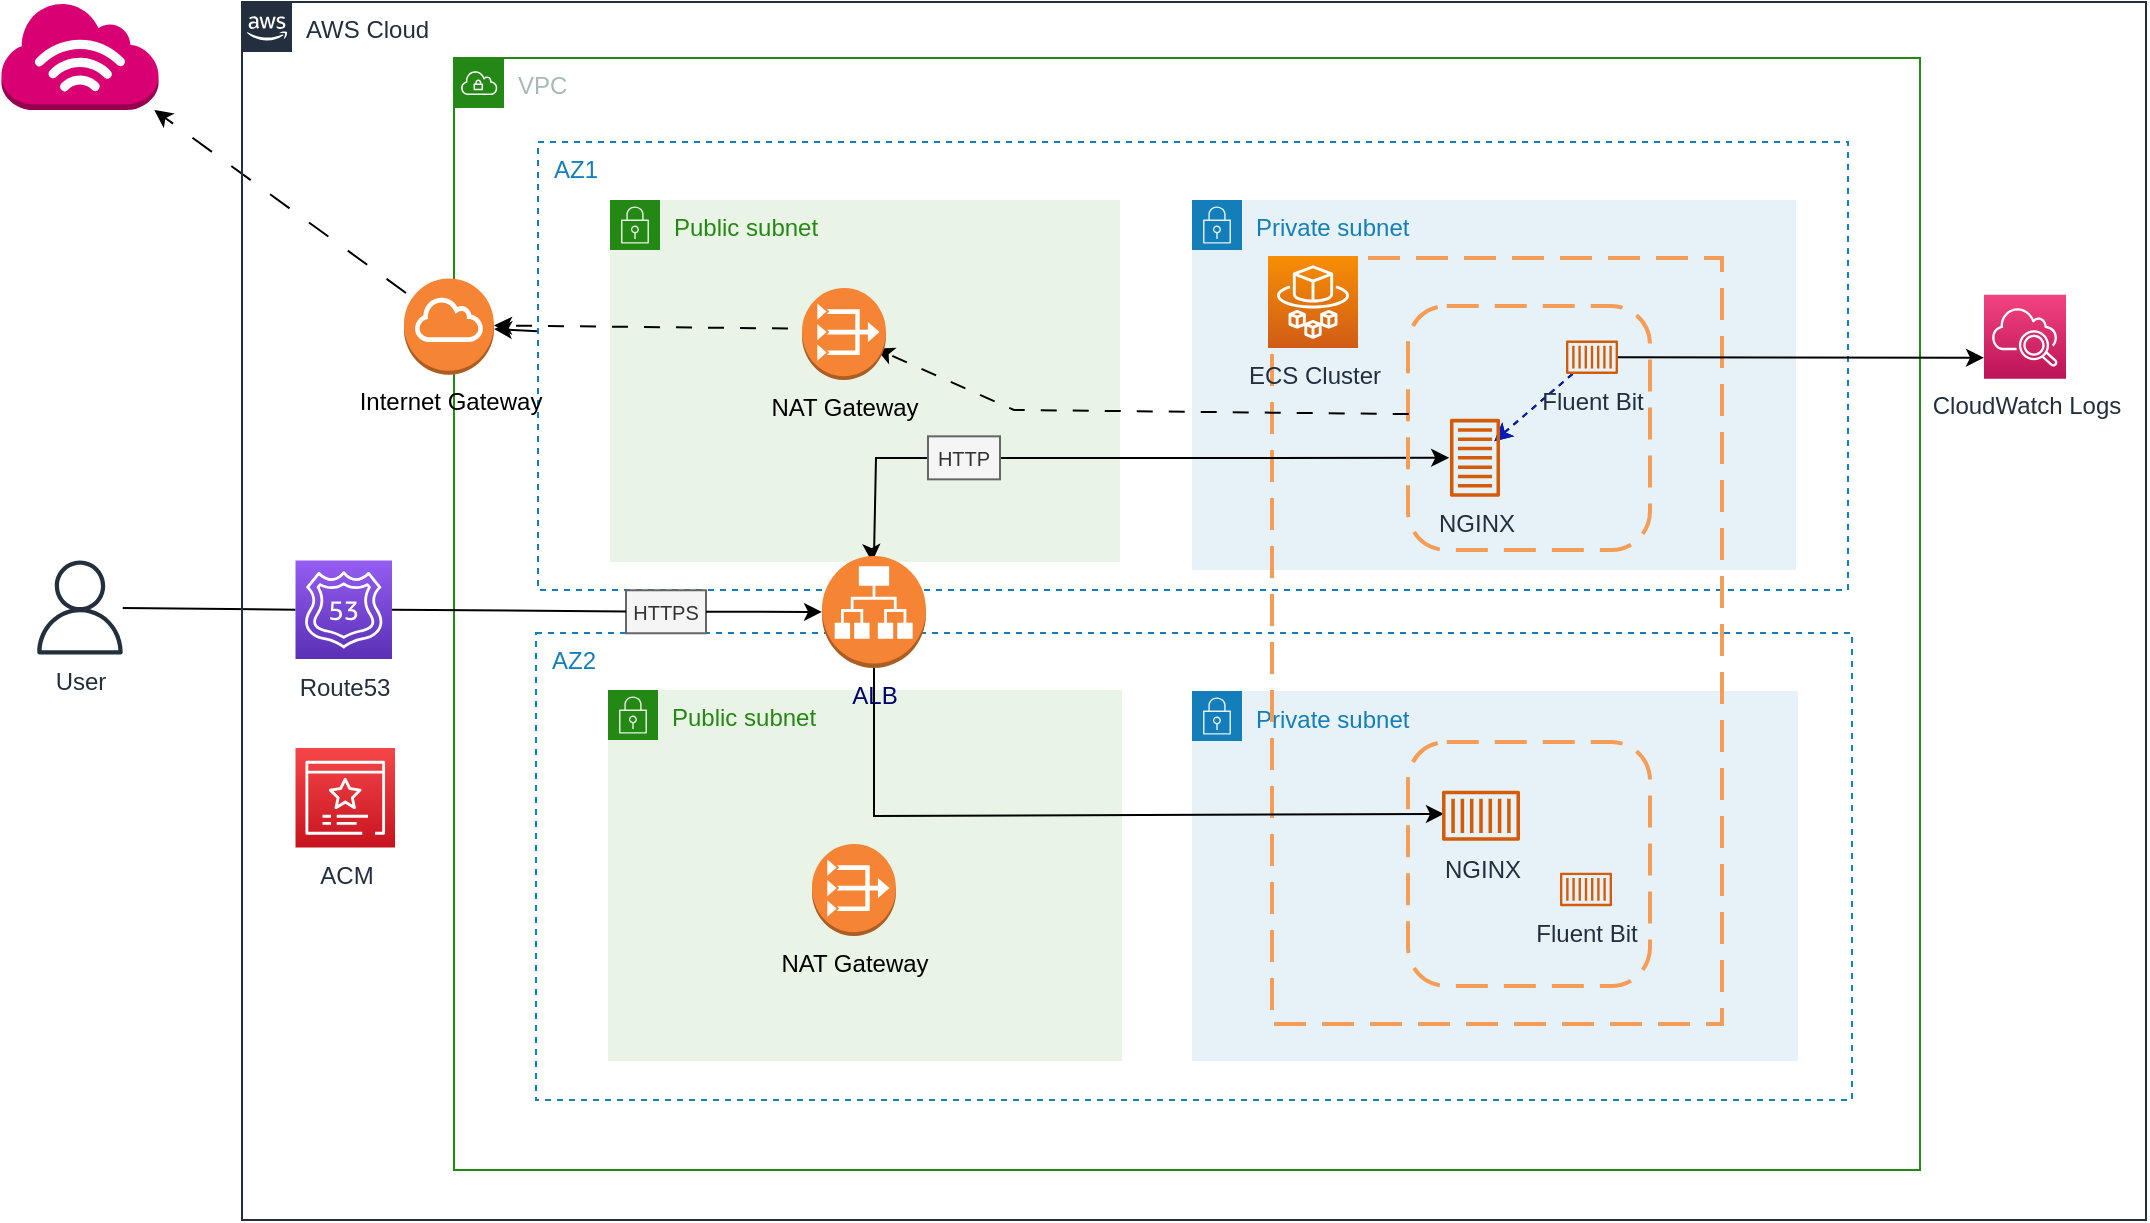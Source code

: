 <mxfile>
    <diagram id="QrWoiZ_82ivu-ppBThIU" name="ページ1">
        <mxGraphModel dx="956" dy="728" grid="0" gridSize="10" guides="1" tooltips="1" connect="1" arrows="1" fold="1" page="1" pageScale="1" pageWidth="1600" pageHeight="1200" background="#ffffff" math="0" shadow="0">
            <root>
                <mxCell id="0"/>
                <mxCell id="1" parent="0"/>
                <mxCell id="184" value="" style="edgeStyle=none;html=1;" edge="1" parent="1" source="42" target="183">
                    <mxGeometry relative="1" as="geometry"/>
                </mxCell>
                <mxCell id="42" value="  AZ1" style="fillColor=none;strokeColor=#147EBA;dashed=1;verticalAlign=top;fontStyle=0;fontColor=#147EBA;container=0;align=left;" parent="1" vertex="1">
                    <mxGeometry x="529" y="272" width="655" height="224" as="geometry"/>
                </mxCell>
                <mxCell id="41" value="VPC" style="points=[[0,0],[0.25,0],[0.5,0],[0.75,0],[1,0],[1,0.25],[1,0.5],[1,0.75],[1,1],[0.75,1],[0.5,1],[0.25,1],[0,1],[0,0.75],[0,0.5],[0,0.25]];outlineConnect=0;gradientColor=none;html=1;whiteSpace=wrap;fontSize=12;fontStyle=0;container=0;pointerEvents=0;collapsible=0;recursiveResize=0;shape=mxgraph.aws4.group;grIcon=mxgraph.aws4.group_vpc;strokeColor=#248814;fillColor=none;verticalAlign=top;align=left;spacingLeft=30;fontColor=#AAB7B8;dashed=0;" parent="1" vertex="1">
                    <mxGeometry x="487" y="230" width="733" height="556" as="geometry"/>
                </mxCell>
                <mxCell id="43" value="Public subnet" style="points=[[0,0],[0.25,0],[0.5,0],[0.75,0],[1,0],[1,0.25],[1,0.5],[1,0.75],[1,1],[0.75,1],[0.5,1],[0.25,1],[0,1],[0,0.75],[0,0.5],[0,0.25]];outlineConnect=0;gradientColor=none;html=1;whiteSpace=wrap;fontSize=12;fontStyle=0;container=0;pointerEvents=0;collapsible=0;recursiveResize=0;shape=mxgraph.aws4.group;grIcon=mxgraph.aws4.group_security_group;grStroke=0;strokeColor=#248814;fillColor=#E9F3E6;verticalAlign=top;align=left;spacingLeft=30;fontColor=#248814;dashed=0;" parent="1" vertex="1">
                    <mxGeometry x="565" y="301" width="255" height="181" as="geometry"/>
                </mxCell>
                <mxCell id="116" style="edgeStyle=none;rounded=0;html=1;strokeColor=#000000;fontColor=#000000;dashed=1;dashPattern=12 12;fillColor=#60a917;" parent="1" target="131" edge="1">
                    <mxGeometry relative="1" as="geometry">
                        <mxPoint x="197" y="188" as="targetPoint"/>
                        <mxPoint x="463" y="347.505" as="sourcePoint"/>
                    </mxGeometry>
                </mxCell>
                <mxCell id="79" value="  AZ2" style="fillColor=none;strokeColor=#147EBA;dashed=1;verticalAlign=top;fontStyle=0;fontColor=#147EBA;container=0;align=left;" parent="1" vertex="1">
                    <mxGeometry x="528" y="517.5" width="658" height="233.5" as="geometry"/>
                </mxCell>
                <mxCell id="78" value="Private subnet" style="points=[[0,0],[0.25,0],[0.5,0],[0.75,0],[1,0],[1,0.25],[1,0.5],[1,0.75],[1,1],[0.75,1],[0.5,1],[0.25,1],[0,1],[0,0.75],[0,0.5],[0,0.25]];outlineConnect=0;gradientColor=none;html=1;whiteSpace=wrap;fontSize=12;fontStyle=0;container=0;pointerEvents=0;collapsible=0;recursiveResize=0;shape=mxgraph.aws4.group;grIcon=mxgraph.aws4.group_security_group;grStroke=0;strokeColor=#147EBA;fillColor=#E6F2F8;verticalAlign=top;align=left;spacingLeft=30;fontColor=#147EBA;dashed=0;" parent="1" vertex="1">
                    <mxGeometry x="856" y="546.5" width="303" height="185" as="geometry"/>
                </mxCell>
                <mxCell id="45" value="Private subnet" style="points=[[0,0],[0.25,0],[0.5,0],[0.75,0],[1,0],[1,0.25],[1,0.5],[1,0.75],[1,1],[0.75,1],[0.5,1],[0.25,1],[0,1],[0,0.75],[0,0.5],[0,0.25]];outlineConnect=0;gradientColor=none;html=1;whiteSpace=wrap;fontSize=12;fontStyle=0;container=0;pointerEvents=0;collapsible=0;recursiveResize=0;shape=mxgraph.aws4.group;grIcon=mxgraph.aws4.group_security_group;grStroke=0;strokeColor=#147EBA;fillColor=#E6F2F8;verticalAlign=top;align=left;spacingLeft=30;fontColor=#147EBA;dashed=0;" parent="1" vertex="1">
                    <mxGeometry x="856" y="301" width="302" height="185" as="geometry"/>
                </mxCell>
                <mxCell id="68" value="" style="rounded=1;arcSize=0;dashed=1;strokeColor=#F59D56;fillColor=none;gradientColor=none;dashPattern=8 4;strokeWidth=2;labelBackgroundColor=none;labelBorderColor=none;sketch=0;fontColor=#000066;container=0;" parent="1" vertex="1">
                    <mxGeometry x="896" y="330" width="225" height="383" as="geometry"/>
                </mxCell>
                <mxCell id="60" value="ECS Cluster" style="sketch=0;points=[[0,0,0],[0.25,0,0],[0.5,0,0],[0.75,0,0],[1,0,0],[0,1,0],[0.25,1,0],[0.5,1,0],[0.75,1,0],[1,1,0],[0,0.25,0],[0,0.5,0],[0,0.75,0],[1,0.25,0],[1,0.5,0],[1,0.75,0]];outlineConnect=0;fontColor=#232F3E;gradientColor=#F78E04;gradientDirection=north;fillColor=#D05C17;strokeColor=#ffffff;dashed=0;verticalLabelPosition=bottom;verticalAlign=top;align=center;html=1;fontSize=12;fontStyle=0;aspect=fixed;shape=mxgraph.aws4.resourceIcon;resIcon=mxgraph.aws4.fargate;labelBackgroundColor=none;labelBorderColor=none;container=0;" parent="1" vertex="1">
                    <mxGeometry x="894" y="329" width="45" height="46" as="geometry"/>
                </mxCell>
                <mxCell id="77" value="Public subnet" style="points=[[0,0],[0.25,0],[0.5,0],[0.75,0],[1,0],[1,0.25],[1,0.5],[1,0.75],[1,1],[0.75,1],[0.5,1],[0.25,1],[0,1],[0,0.75],[0,0.5],[0,0.25]];outlineConnect=0;gradientColor=none;html=1;whiteSpace=wrap;fontSize=12;fontStyle=0;container=0;pointerEvents=0;collapsible=0;recursiveResize=0;shape=mxgraph.aws4.group;grIcon=mxgraph.aws4.group_security_group;grStroke=0;strokeColor=#248814;fillColor=#E9F3E6;verticalAlign=top;align=left;spacingLeft=30;fontColor=#248814;dashed=0;" parent="1" vertex="1">
                    <mxGeometry x="564" y="546" width="257" height="185.5" as="geometry"/>
                </mxCell>
                <mxCell id="107" value="" style="edgeStyle=none;html=1;fontColor=#000066;" parent="1" source="85" target="43" edge="1">
                    <mxGeometry relative="1" as="geometry"/>
                </mxCell>
                <mxCell id="111" style="edgeStyle=none;rounded=0;html=1;exitX=0.5;exitY=1;exitDx=0;exitDy=0;exitPerimeter=0;strokeColor=#000000;fontColor=#000066;" parent="1" source="85" edge="1">
                    <mxGeometry relative="1" as="geometry">
                        <Array as="points">
                            <mxPoint x="697" y="609"/>
                        </Array>
                        <mxPoint x="982" y="607.984" as="targetPoint"/>
                    </mxGeometry>
                </mxCell>
                <mxCell id="112" style="edgeStyle=none;rounded=0;html=1;strokeColor=#000000;fontColor=#000066;exitX=0.5;exitY=0;exitDx=0;exitDy=0;exitPerimeter=0;" parent="1" source="85" target="133" edge="1">
                    <mxGeometry relative="1" as="geometry">
                        <Array as="points">
                            <mxPoint x="698" y="430"/>
                        </Array>
                        <mxPoint x="953" y="432" as="targetPoint"/>
                    </mxGeometry>
                </mxCell>
                <mxCell id="85" value="ALB" style="outlineConnect=0;dashed=0;verticalLabelPosition=bottom;verticalAlign=top;align=center;html=1;shape=mxgraph.aws3.application_load_balancer;fillColor=#F58534;gradientColor=none;labelBackgroundColor=none;labelBorderColor=none;sketch=0;strokeColor=#383838;fontColor=#000066;container=0;" parent="1" vertex="1">
                    <mxGeometry x="671" y="479" width="52" height="56" as="geometry"/>
                </mxCell>
                <mxCell id="121" style="edgeStyle=none;rounded=0;html=1;entryX=0;entryY=0.5;entryDx=0;entryDy=0;entryPerimeter=0;strokeColor=#000000;fontColor=#000000;endArrow=none;endFill=0;" parent="1" source="118" target="122" edge="1">
                    <mxGeometry relative="1" as="geometry"/>
                </mxCell>
                <mxCell id="118" value="User" style="sketch=0;outlineConnect=0;fontColor=#232F3E;gradientColor=none;fillColor=#232F3D;strokeColor=none;dashed=0;verticalLabelPosition=bottom;verticalAlign=top;align=center;html=1;fontSize=12;fontStyle=0;aspect=fixed;pointerEvents=1;shape=mxgraph.aws4.user;labelBackgroundColor=none;labelBorderColor=none;" parent="1" vertex="1">
                    <mxGeometry x="277" y="481.25" width="46" height="47" as="geometry"/>
                </mxCell>
                <mxCell id="124" value="AWS Cloud" style="points=[[0,0],[0.25,0],[0.5,0],[0.75,0],[1,0],[1,0.25],[1,0.5],[1,0.75],[1,1],[0.75,1],[0.5,1],[0.25,1],[0,1],[0,0.75],[0,0.5],[0,0.25]];outlineConnect=0;gradientColor=none;html=1;whiteSpace=wrap;fontSize=12;fontStyle=0;container=1;pointerEvents=0;collapsible=0;recursiveResize=0;shape=mxgraph.aws4.group;grIcon=mxgraph.aws4.group_aws_cloud_alt;strokeColor=#232F3E;fillColor=none;verticalAlign=top;align=left;spacingLeft=30;fontColor=#232F3E;dashed=0;labelBackgroundColor=none;labelBorderColor=none;sketch=0;" parent="1" vertex="1">
                    <mxGeometry x="381" y="202" width="952" height="609" as="geometry"/>
                </mxCell>
                <mxCell id="144" value="CloudWatch Logs" style="sketch=0;points=[[0,0,0],[0.25,0,0],[0.5,0,0],[0.75,0,0],[1,0,0],[0,1,0],[0.25,1,0],[0.5,1,0],[0.75,1,0],[1,1,0],[0,0.25,0],[0,0.5,0],[0,0.75,0],[1,0.25,0],[1,0.5,0],[1,0.75,0]];points=[[0,0,0],[0.25,0,0],[0.5,0,0],[0.75,0,0],[1,0,0],[0,1,0],[0.25,1,0],[0.5,1,0],[0.75,1,0],[1,1,0],[0,0.25,0],[0,0.5,0],[0,0.75,0],[1,0.25,0],[1,0.5,0],[1,0.75,0]];outlineConnect=0;fontColor=#232F3E;gradientColor=#F34482;gradientDirection=north;fillColor=#BC1356;strokeColor=#ffffff;dashed=0;verticalLabelPosition=bottom;verticalAlign=top;align=center;html=1;fontSize=12;fontStyle=0;aspect=fixed;shape=mxgraph.aws4.resourceIcon;resIcon=mxgraph.aws4.cloudwatch_2;" parent="124" vertex="1">
                    <mxGeometry x="871" y="146.34" width="41" height="42" as="geometry"/>
                </mxCell>
                <mxCell id="122" value="Route53" style="sketch=0;points=[[0,0,0],[0.25,0,0],[0.5,0,0],[0.75,0,0],[1,0,0],[0,1,0],[0.25,1,0],[0.5,1,0],[0.75,1,0],[1,1,0],[0,0.25,0],[0,0.5,0],[0,0.75,0],[1,0.25,0],[1,0.5,0],[1,0.75,0]];outlineConnect=0;fontColor=#232F3E;gradientColor=#945DF2;gradientDirection=north;fillColor=#5A30B5;strokeColor=#ffffff;dashed=0;verticalLabelPosition=bottom;verticalAlign=top;align=center;html=1;fontSize=12;fontStyle=0;aspect=fixed;shape=mxgraph.aws4.resourceIcon;resIcon=mxgraph.aws4.route_53;labelBackgroundColor=none;labelBorderColor=none;" parent="124" vertex="1">
                    <mxGeometry x="26.75" y="279.25" width="48.25" height="49.25" as="geometry"/>
                </mxCell>
                <mxCell id="114" style="edgeStyle=none;rounded=0;html=1;strokeColor=#000000;fontColor=#000066;dashed=1;dashPattern=8 8;fillColor=#60a917;" parent="124" edge="1">
                    <mxGeometry relative="1" as="geometry">
                        <mxPoint x="273" y="163.27" as="sourcePoint"/>
                        <mxPoint x="126" y="161.73" as="targetPoint"/>
                    </mxGeometry>
                </mxCell>
                <mxCell id="160" value="HTTPS" style="rounded=0;whiteSpace=wrap;html=1;fontSize=10;fillColor=#f5f5f5;strokeColor=#666666;fontColor=#333333;" parent="124" vertex="1">
                    <mxGeometry x="192" y="294.13" width="40" height="21.5" as="geometry"/>
                </mxCell>
                <mxCell id="161" value="" style="edgeStyle=none;rounded=0;html=1;strokeColor=#000000;fontColor=#000000;endArrow=none;endFill=1;exitX=1;exitY=0.5;exitDx=0;exitDy=0;exitPerimeter=0;" parent="124" source="122" target="160" edge="1">
                    <mxGeometry relative="1" as="geometry">
                        <mxPoint x="75" y="303.875" as="sourcePoint"/>
                        <mxPoint x="290" y="304.879" as="targetPoint"/>
                    </mxGeometry>
                </mxCell>
                <mxCell id="174" value="" style="rounded=1;arcSize=16;dashed=1;strokeColor=#F59D56;fillColor=none;gradientColor=none;dashPattern=8 4;strokeWidth=2;labelBackgroundColor=none;labelBorderColor=none;sketch=0;fontColor=#000066;container=0;" parent="124" vertex="1">
                    <mxGeometry x="583" y="370" width="121" height="122" as="geometry"/>
                </mxCell>
                <mxCell id="175" value="Fluent Bit" style="sketch=0;outlineConnect=0;fontColor=#232F3E;gradientColor=none;fillColor=#D45B07;strokeColor=none;dashed=0;verticalLabelPosition=bottom;verticalAlign=top;align=center;html=1;fontSize=12;fontStyle=0;aspect=fixed;pointerEvents=1;shape=mxgraph.aws4.container_1;" parent="124" vertex="1">
                    <mxGeometry x="659" y="435" width="26" height="17.44" as="geometry"/>
                </mxCell>
                <mxCell id="176" value="NGINX" style="sketch=0;outlineConnect=0;fontColor=#232F3E;gradientColor=none;fillColor=#D45B07;strokeColor=none;dashed=0;verticalLabelPosition=bottom;verticalAlign=top;align=center;html=1;fontSize=12;fontStyle=0;aspect=fixed;pointerEvents=1;shape=mxgraph.aws4.container_1;" parent="124" vertex="1">
                    <mxGeometry x="600" y="394" width="39" height="25.83" as="geometry"/>
                </mxCell>
                <mxCell id="177" value="ACM" style="sketch=0;points=[[0,0,0],[0.25,0,0],[0.5,0,0],[0.75,0,0],[1,0,0],[0,1,0],[0.25,1,0],[0.5,1,0],[0.75,1,0],[1,1,0],[0,0.25,0],[0,0.5,0],[0,0.75,0],[1,0.25,0],[1,0.5,0],[1,0.75,0]];outlineConnect=0;fontColor=#232F3E;gradientColor=#F54749;gradientDirection=north;fillColor=#C7131F;strokeColor=#ffffff;dashed=0;verticalLabelPosition=bottom;verticalAlign=top;align=center;html=1;fontSize=12;fontStyle=0;aspect=fixed;shape=mxgraph.aws4.resourceIcon;resIcon=mxgraph.aws4.certificate_manager_3;" parent="124" vertex="1">
                    <mxGeometry x="26.75" y="373" width="49.75" height="49.75" as="geometry"/>
                </mxCell>
                <mxCell id="136" value="" style="rounded=1;arcSize=16;dashed=1;strokeColor=#F59D56;fillColor=none;gradientColor=none;dashPattern=8 4;strokeWidth=2;labelBackgroundColor=none;labelBorderColor=none;sketch=0;fontColor=#000066;container=0;" parent="1" vertex="1">
                    <mxGeometry x="964" y="354" width="121" height="122" as="geometry"/>
                </mxCell>
                <mxCell id="131" value="" style="outlineConnect=0;dashed=0;verticalLabelPosition=bottom;verticalAlign=top;align=center;html=1;shape=mxgraph.aws3.internet_3;fillColor=#d80073;labelBackgroundColor=none;labelBorderColor=none;sketch=0;strokeColor=#A50040;fontColor=#ffffff;" parent="1" vertex="1">
                    <mxGeometry x="260.75" y="202" width="78.5" height="54" as="geometry"/>
                </mxCell>
                <mxCell id="172" style="edgeStyle=none;html=1;strokeColor=#000000;dashed=1;" parent="1" source="134" target="133" edge="1">
                    <mxGeometry relative="1" as="geometry"/>
                </mxCell>
                <mxCell id="186" value="" style="edgeStyle=none;html=1;dashed=1;fillColor=#0050ef;strokeColor=#001DBC;" edge="1" parent="1" source="134" target="133">
                    <mxGeometry relative="1" as="geometry"/>
                </mxCell>
                <mxCell id="134" value="Fluent Bit" style="sketch=0;outlineConnect=0;fontColor=#232F3E;gradientColor=none;fillColor=#D45B07;strokeColor=none;dashed=0;verticalLabelPosition=bottom;verticalAlign=top;align=center;html=1;fontSize=12;fontStyle=0;aspect=fixed;pointerEvents=1;shape=mxgraph.aws4.container_1;" parent="1" vertex="1">
                    <mxGeometry x="1043" y="370.9" width="26" height="17.44" as="geometry"/>
                </mxCell>
                <mxCell id="133" value="NGINX" style="sketch=0;outlineConnect=0;fontColor=#232F3E;gradientColor=none;fillColor=#D45B07;strokeColor=none;dashed=0;verticalLabelPosition=bottom;verticalAlign=top;align=center;html=1;fontSize=12;fontStyle=0;aspect=fixed;pointerEvents=1;shape=mxgraph.aws4.container_1;direction=south;" parent="1" vertex="1">
                    <mxGeometry x="984.585" y="410.425" width="25.83" height="39" as="geometry"/>
                </mxCell>
                <mxCell id="146" style="edgeStyle=none;rounded=0;html=1;strokeColor=#000000;fontColor=#000000;endArrow=classic;endFill=1;entryX=0;entryY=0.75;entryDx=0;entryDy=0;entryPerimeter=0;" parent="1" source="134" target="144" edge="1">
                    <mxGeometry relative="1" as="geometry">
                        <mxPoint x="1076" y="444.813" as="sourcePoint"/>
                        <mxPoint x="1303.5" y="443.995" as="targetPoint"/>
                    </mxGeometry>
                </mxCell>
                <mxCell id="148" style="edgeStyle=none;rounded=0;html=1;strokeColor=#000000;fontColor=#000066;dashed=1;dashPattern=8 8;fillColor=#60a917;exitX=0.003;exitY=0.443;exitDx=0;exitDy=0;exitPerimeter=0;" parent="1" source="136" edge="1">
                    <mxGeometry relative="1" as="geometry">
                        <mxPoint x="962" y="406" as="sourcePoint"/>
                        <mxPoint x="698" y="375.291" as="targetPoint"/>
                        <Array as="points">
                            <mxPoint x="767" y="406"/>
                        </Array>
                    </mxGeometry>
                </mxCell>
                <mxCell id="154" style="edgeStyle=none;rounded=0;html=1;strokeColor=#000000;fontColor=#000000;endArrow=classic;endFill=1;exitX=1;exitY=0.5;exitDx=0;exitDy=0;exitPerimeter=0;startArrow=none;" parent="1" source="160" target="85" edge="1">
                    <mxGeometry relative="1" as="geometry">
                        <mxPoint x="421.5" y="508.026" as="sourcePoint"/>
                        <mxPoint x="671" y="508.189" as="targetPoint"/>
                    </mxGeometry>
                </mxCell>
                <mxCell id="162" value="HTTP" style="rounded=0;whiteSpace=wrap;html=1;fontSize=10;fillColor=#f5f5f5;strokeColor=#666666;fontColor=#333333;" parent="1" vertex="1">
                    <mxGeometry x="724" y="419.17" width="36" height="21.5" as="geometry"/>
                </mxCell>
                <mxCell id="178" value="NAT Gateway" style="outlineConnect=0;dashed=0;verticalLabelPosition=bottom;verticalAlign=top;align=center;html=1;shape=mxgraph.aws3.vpc_nat_gateway;fillColor=#F58534;gradientColor=none;fontColor=#000000;" parent="1" vertex="1">
                    <mxGeometry x="661" y="345" width="42" height="46" as="geometry"/>
                </mxCell>
                <mxCell id="181" value="NAT Gateway" style="outlineConnect=0;dashed=0;verticalLabelPosition=bottom;verticalAlign=top;align=center;html=1;shape=mxgraph.aws3.vpc_nat_gateway;fillColor=#F58534;gradientColor=none;fontColor=#000000;" parent="1" vertex="1">
                    <mxGeometry x="666" y="623" width="42" height="46" as="geometry"/>
                </mxCell>
                <mxCell id="183" value="Internet Gateway" style="outlineConnect=0;dashed=0;verticalLabelPosition=bottom;verticalAlign=top;align=center;html=1;shape=mxgraph.aws3.internet_gateway;fillColor=#F58534;gradientColor=none;fontColor=#000000;" parent="1" vertex="1">
                    <mxGeometry x="462" y="340.3" width="45" height="48.04" as="geometry"/>
                </mxCell>
            </root>
        </mxGraphModel>
    </diagram>
</mxfile>